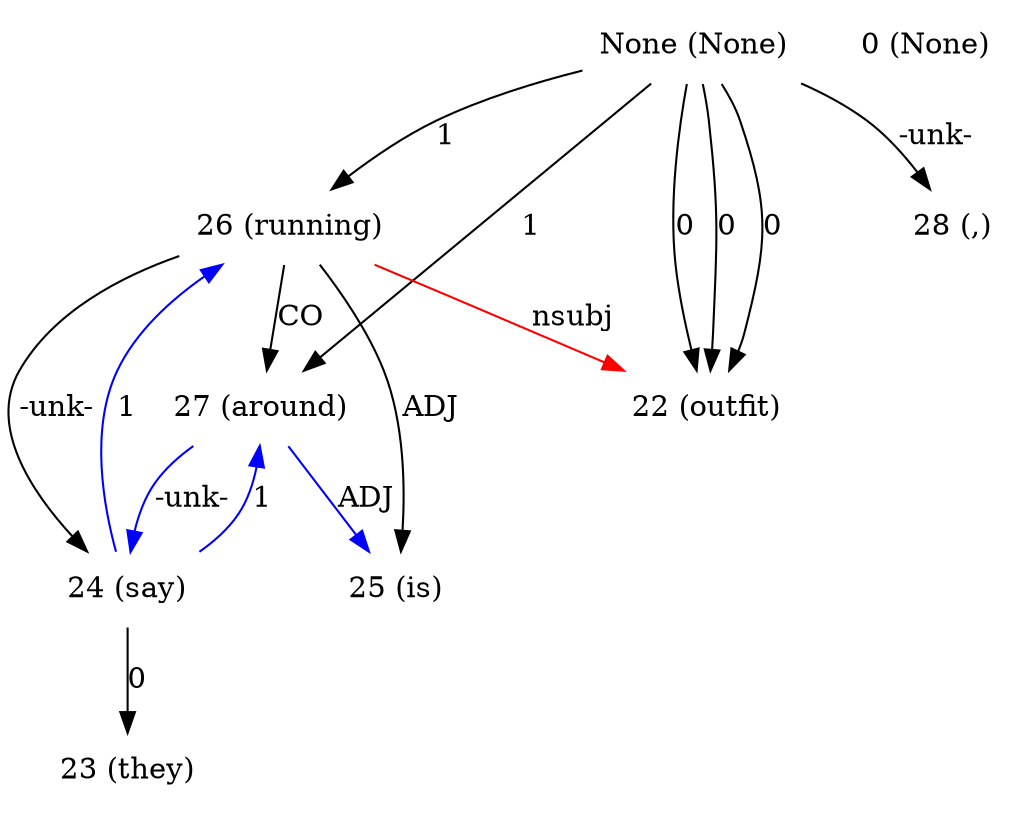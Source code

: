 digraph G{
edge [dir=forward]
node [shape=plaintext]

None [label="None (None)"]
None -> 26 [label="1"]
None -> 27 [label="1"]
None [label="None (None)"]
None -> 22 [label="0"]
None [label="None (None)"]
None -> 22 [label="0"]
None [label="None (None)"]
None -> 22 [label="0"]
None -> 28 [label="-unk-"]
0 [label="0 (None)"]
22 [label="22 (outfit)"]
26 -> 22 [label="nsubj", color="red"]
23 [label="23 (they)"]
24 [label="24 (say)"]
24 -> 27 [label="1", color="blue"]
24 -> 26 [label="1", color="blue"]
24 -> 23 [label="0"]
25 [label="25 (is)"]
26 [label="26 (running)"]
26 -> 27 [label="CO"]
26 -> 24 [label="-unk-"]
26 -> 25 [label="ADJ"]
27 [label="27 (around)"]
27 -> 24 [label="-unk-", color="blue"]
27 -> 25 [label="ADJ", color="blue"]
28 [label="28 (,)"]
}

